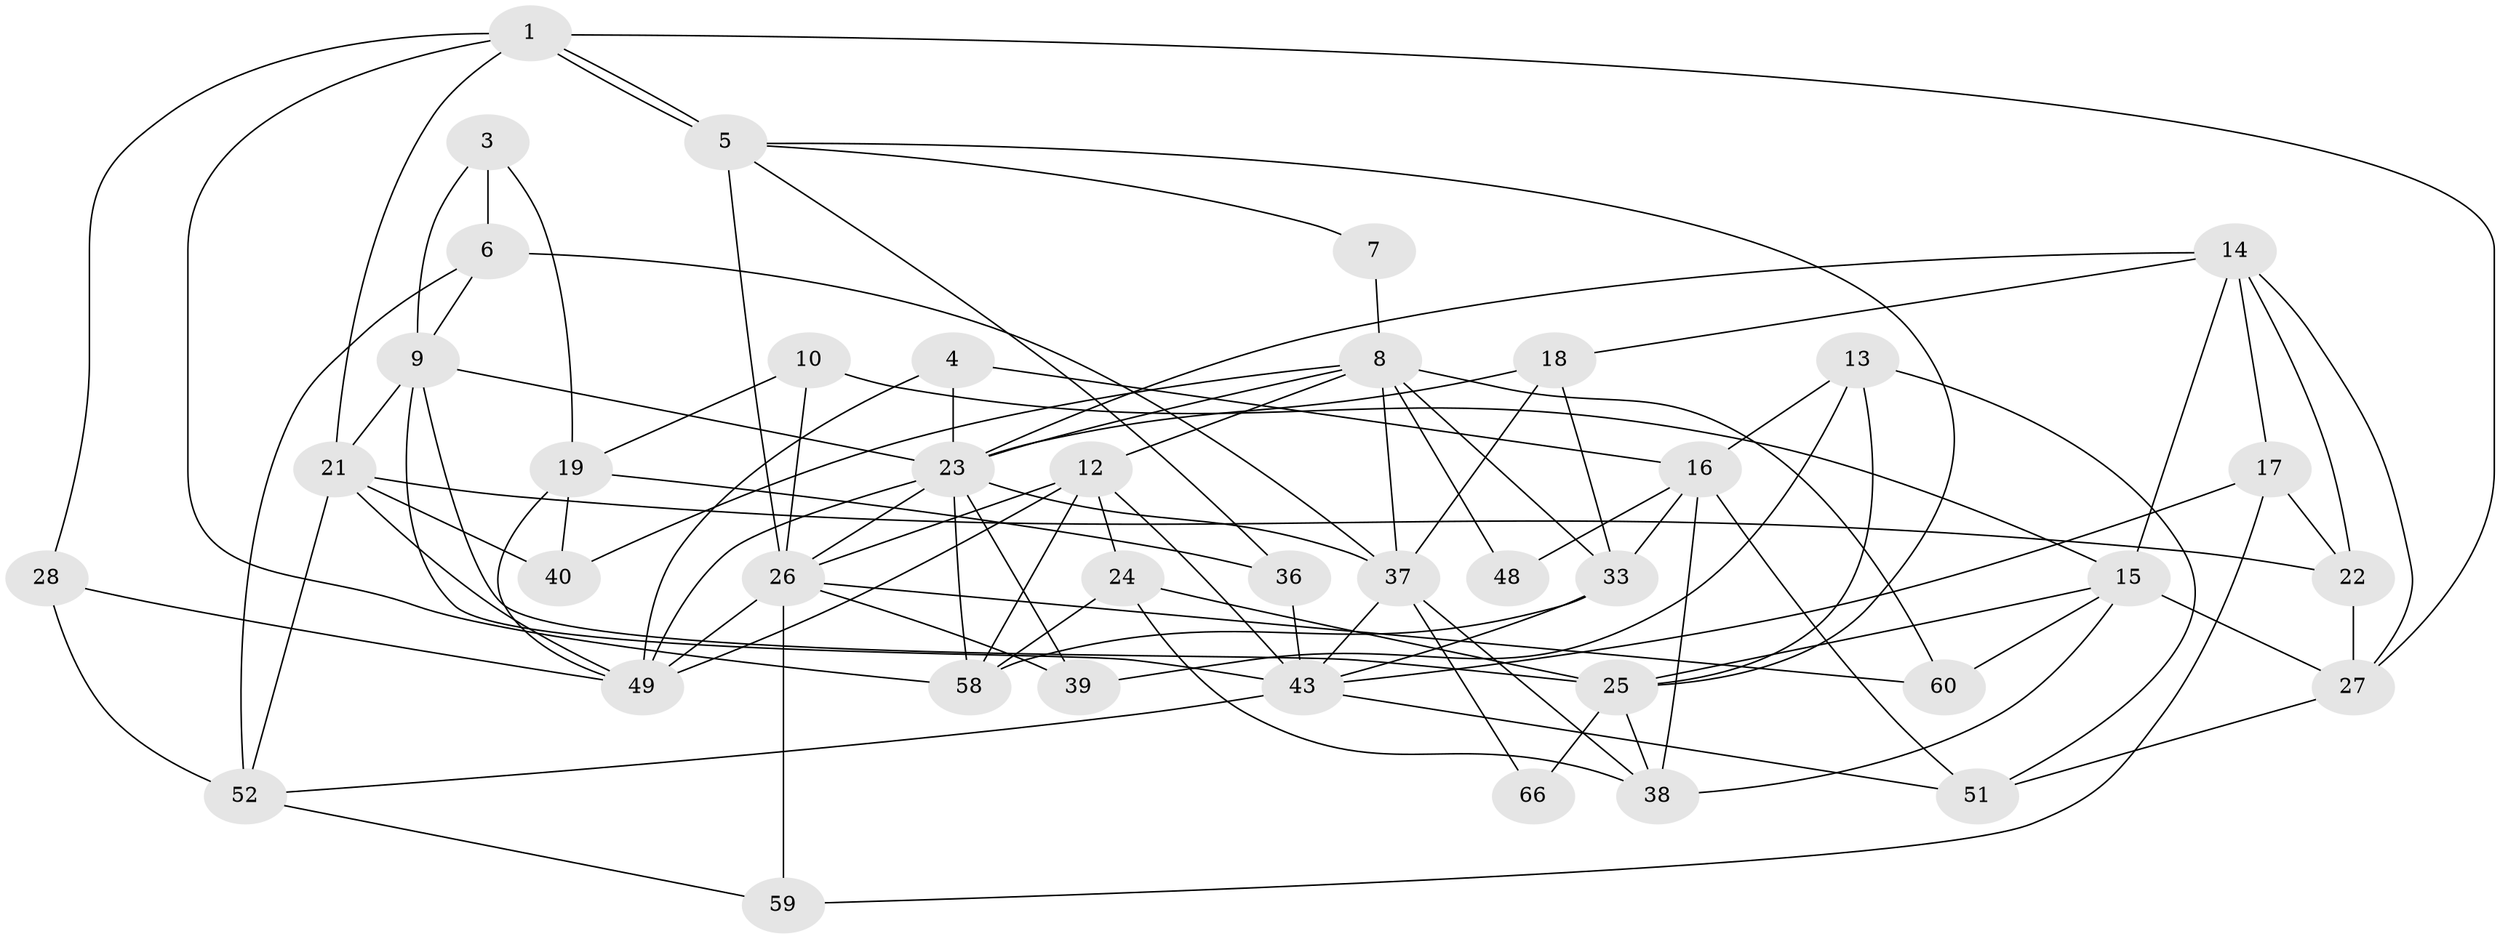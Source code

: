 // original degree distribution, {4: 0.30303030303030304, 2: 0.13636363636363635, 3: 0.25757575757575757, 5: 0.13636363636363635, 6: 0.13636363636363635, 9: 0.015151515151515152, 7: 0.015151515151515152}
// Generated by graph-tools (version 1.1) at 2025/42/03/06/25 10:42:00]
// undirected, 40 vertices, 97 edges
graph export_dot {
graph [start="1"]
  node [color=gray90,style=filled];
  1 [super="+2"];
  3;
  4 [super="+11"];
  5 [super="+50"];
  6 [super="+30"];
  7;
  8 [super="+20"];
  9 [super="+29"];
  10;
  12 [super="+57"];
  13 [super="+47"];
  14 [super="+63"];
  15 [super="+65"];
  16 [super="+42"];
  17 [super="+45"];
  18 [super="+34"];
  19 [super="+31"];
  21 [super="+32"];
  22;
  23 [super="+54"];
  24;
  25 [super="+46"];
  26 [super="+35"];
  27 [super="+56"];
  28;
  33 [super="+55"];
  36;
  37 [super="+44"];
  38 [super="+41"];
  39;
  40;
  43 [super="+62"];
  48;
  49 [super="+53"];
  51;
  52 [super="+61"];
  58 [super="+64"];
  59;
  60;
  66;
  1 -- 5;
  1 -- 5;
  1 -- 28;
  1 -- 21;
  1 -- 27;
  1 -- 58;
  3 -- 6;
  3 -- 9;
  3 -- 19;
  4 -- 49;
  4 -- 16;
  4 -- 23;
  5 -- 26 [weight=2];
  5 -- 36;
  5 -- 7;
  5 -- 25;
  6 -- 52;
  6 -- 9;
  6 -- 37;
  7 -- 8;
  8 -- 23;
  8 -- 40;
  8 -- 37;
  8 -- 48;
  8 -- 33;
  8 -- 60;
  8 -- 12;
  9 -- 23;
  9 -- 21 [weight=2];
  9 -- 43;
  9 -- 25;
  10 -- 15;
  10 -- 19;
  10 -- 26;
  12 -- 26;
  12 -- 24;
  12 -- 58;
  12 -- 43 [weight=2];
  12 -- 49;
  13 -- 51;
  13 -- 39;
  13 -- 16;
  13 -- 25;
  14 -- 15;
  14 -- 17;
  14 -- 22;
  14 -- 23;
  14 -- 18;
  14 -- 27;
  15 -- 60;
  15 -- 38 [weight=2];
  15 -- 25;
  15 -- 27;
  16 -- 38;
  16 -- 51;
  16 -- 48;
  16 -- 33;
  17 -- 43;
  17 -- 59;
  17 -- 22;
  18 -- 37;
  18 -- 23;
  18 -- 33;
  19 -- 40;
  19 -- 36;
  19 -- 49;
  21 -- 49;
  21 -- 22;
  21 -- 40;
  21 -- 52;
  22 -- 27;
  23 -- 26 [weight=2];
  23 -- 39;
  23 -- 37;
  23 -- 49;
  23 -- 58;
  24 -- 38;
  24 -- 25;
  24 -- 58;
  25 -- 66;
  25 -- 38;
  26 -- 60 [weight=2];
  26 -- 49;
  26 -- 39;
  26 -- 59;
  27 -- 51;
  28 -- 49;
  28 -- 52;
  33 -- 43 [weight=2];
  33 -- 58;
  36 -- 43;
  37 -- 66;
  37 -- 38;
  37 -- 43;
  43 -- 52;
  43 -- 51;
  52 -- 59;
}
